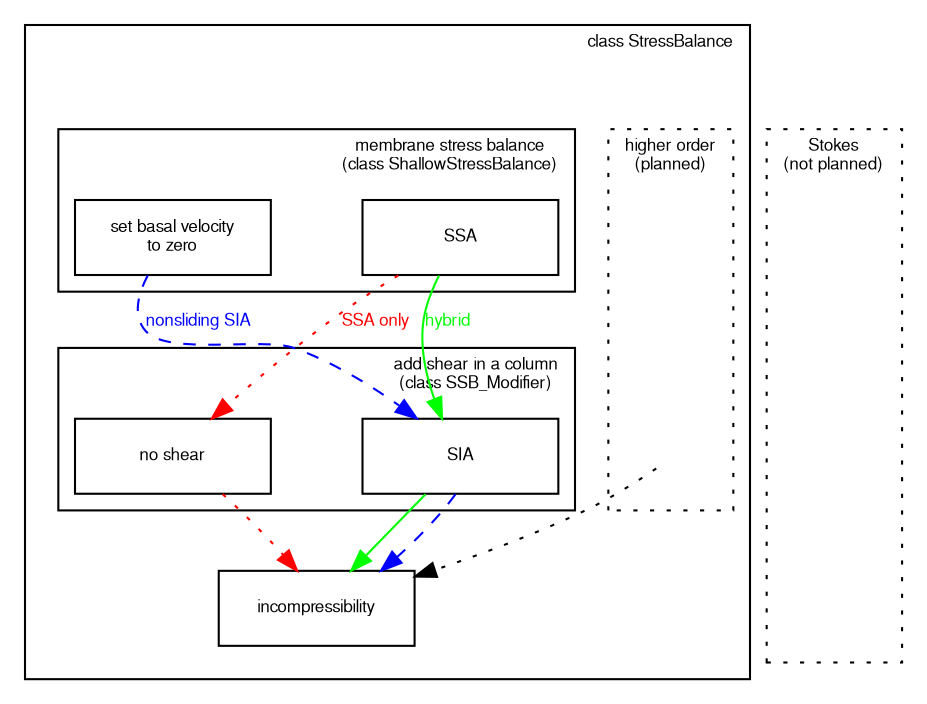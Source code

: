 digraph velocity
{
    // Global graph parameters
    node [fontname=FreeSans fontsize=8 shape=box width=1.3 fixedsize=true];
    edge [fontname=FreeSans fontsize=8];
    graph [fontname=FreeSans fontsize=8 ranksep=0.5 nodesep=0.3];

subgraph cluster_pism {
    label="class StressBalance"
    labeljust=r

    subgraph cluster_higher_order {
        label="higher order\n(planned)"
        style=dotted;
        node [style=invis width=0.2 label=""];
        a -> b [style=invis];
    }
    subgraph cluster_hybrid {
      style=invis
      subgraph cluster_stressbalance {
          style=solid
          label="membrane stress balance\n(class ShallowStressBalance)"
          labeljust=r
          {rank=same
              noop1 [label="set basal velocity\nto zero"];
              ssa [label="SSA"];
          }
          ssa -> noop1 [style=invis];
      }
      subgraph cluster_mod {
          style=solid
          label="add shear in a column\n(class SSB_Modifier)"
          labeljust=r
          {rank=same
              sia [label="SIA"];
              noop2 [label="no shear"];
          }
          sia -> noop2 [style=invis];
      }
      inc [label="incompressibility"];
      noop1 -> noop2 [label="" style=invis weight=10];
      ssa -> sia [label="" style=invis weight=10];
      {sia noop2} -> inc [label="" style=invis weight=10];
    }

    ssa -> sia [style=solid weight=0 color="green" 
                label="hybrid" fontcolor="green"];
    sia -> inc [style=solid weight=0 color="green"];

    noop1 -> sia [style=dashed weight=0 color="blue"
                  label="nonsliding SIA" fontcolor="blue"];
    sia -> inc [style=dashed weight=0 color="blue"];

    ssa -> noop2 [style=dotted weight=0 color="red"
                  label="SSA only" fontcolor="red"];
    noop2 -> inc [style=dotted weight=0 color="red"];

    b -> inc [style=dotted weight=0];
}
subgraph cluster_stokes {
    label="Stokes\n(not planned)"
    labeljust=c
    style=dotted
    node [style=invis width=0.2 label=""];
    foo -> bar -> baz [style=invis];
}
}

